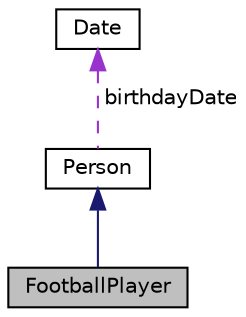 digraph "FootballPlayer"
{
 // LATEX_PDF_SIZE
  edge [fontname="Helvetica",fontsize="10",labelfontname="Helvetica",labelfontsize="10"];
  node [fontname="Helvetica",fontsize="10",shape=record];
  Node1 [label="FootballPlayer",height=0.2,width=0.4,color="black", fillcolor="grey75", style="filled", fontcolor="black",tooltip=" "];
  Node2 -> Node1 [dir="back",color="midnightblue",fontsize="10",style="solid",fontname="Helvetica"];
  Node2 [label="Person",height=0.2,width=0.4,color="black", fillcolor="white", style="filled",URL="$class_person.html",tooltip=" "];
  Node3 -> Node2 [dir="back",color="darkorchid3",fontsize="10",style="dashed",label=" birthdayDate" ,fontname="Helvetica"];
  Node3 [label="Date",height=0.2,width=0.4,color="black", fillcolor="white", style="filled",URL="$class_date.html",tooltip=" "];
}
